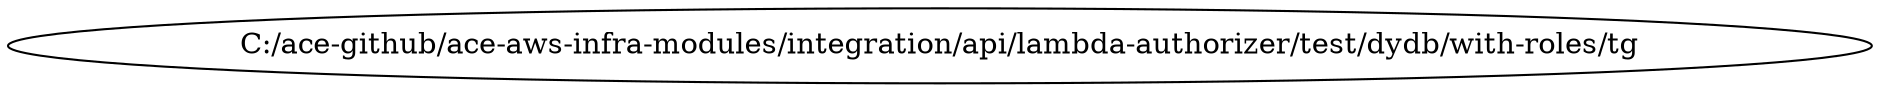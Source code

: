 digraph {
	"C:/ace-github/ace-aws-infra-modules/integration/api/lambda-authorizer/test/dydb/with-roles/tg" ;
}
